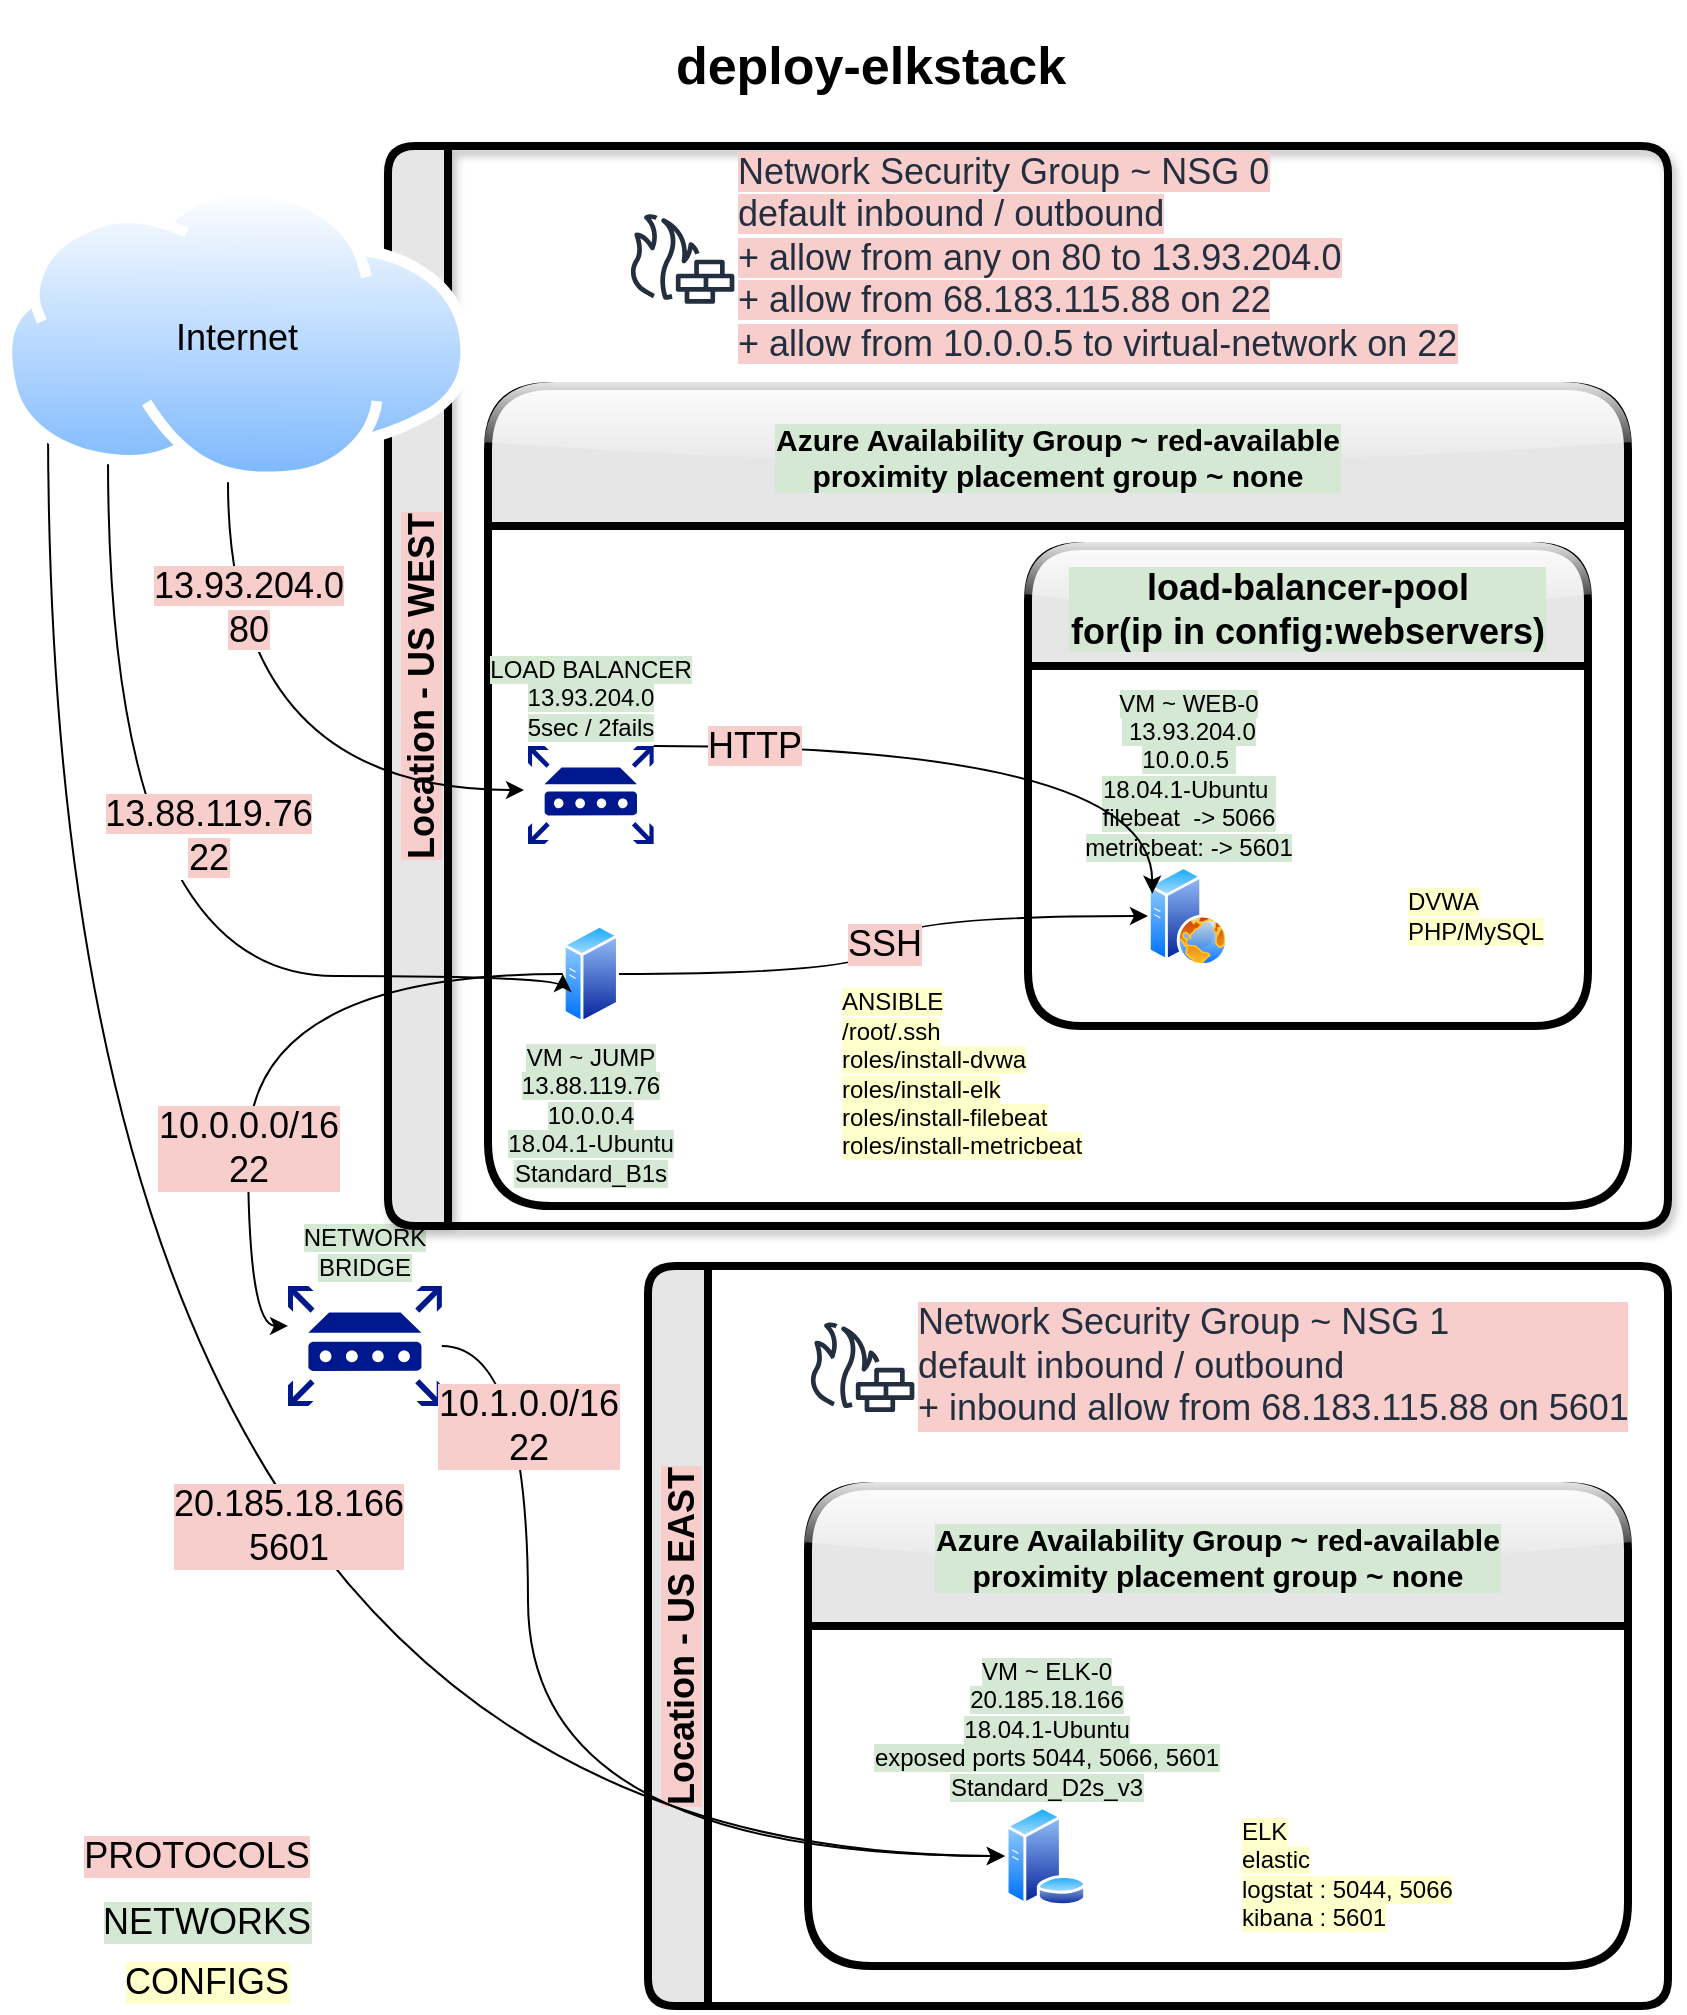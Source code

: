 <mxfile version="15.2.9" type="github">
  <diagram id="9okl2IrPLdP8ZMf2GUG3" name="Page-1">
    <mxGraphModel dx="2023" dy="979" grid="1" gridSize="10" guides="1" tooltips="1" connect="1" arrows="1" fold="1" page="1" pageScale="1" pageWidth="850" pageHeight="1100" math="0" shadow="0">
      <root>
        <mxCell id="0" />
        <mxCell id="1" parent="0" />
        <mxCell id="8RZf7hjbh3fnnqzhATRY-45" value="&lt;span style=&quot;background-color: rgb(213 , 232 , 212)&quot;&gt;NETWORK&lt;br&gt;BRIDGE&lt;/span&gt;" style="sketch=0;aspect=fixed;pointerEvents=1;shadow=0;dashed=0;html=1;strokeColor=none;labelPosition=center;verticalLabelPosition=top;verticalAlign=bottom;align=center;fillColor=#00188D;shape=mxgraph.mscae.enterprise.router" parent="1" vertex="1">
          <mxGeometry x="-700" y="650" width="76.92" height="60" as="geometry" />
        </mxCell>
        <mxCell id="8RZf7hjbh3fnnqzhATRY-50" value="&lt;h1&gt;deploy-elkstack&lt;/h1&gt;" style="text;html=1;align=center;verticalAlign=middle;resizable=0;points=[];autosize=1;strokeColor=none;fillColor=none;fontSize=13;" parent="1" vertex="1">
          <mxGeometry x="-514.02" y="10" width="210" height="60" as="geometry" />
        </mxCell>
        <mxCell id="8RZf7hjbh3fnnqzhATRY-52" value="Location - US WEST" style="swimlane;horizontal=0;labelBackgroundColor=#F8CECC;fontSize=18;strokeWidth=4;fillColor=#E6E6E6;startSize=30;rounded=1;shadow=1;sketch=0;glass=0;" parent="1" vertex="1">
          <mxGeometry x="-650" y="80" width="640" height="540" as="geometry" />
        </mxCell>
        <mxCell id="8RZf7hjbh3fnnqzhATRY-51" value="Azure Availability Group ~ red-available&#xa;proximity placement group ~ none" style="swimlane;labelBackgroundColor=#D5E8D4;fontSize=15;strokeWidth=4;fillColor=#E6E6E6;startSize=70;rounded=1;shadow=0;sketch=0;glass=1;" parent="8RZf7hjbh3fnnqzhATRY-52" vertex="1">
          <mxGeometry x="50" y="120" width="570" height="410" as="geometry">
            <mxRectangle x="130" y="33.63" width="280" height="70" as="alternateBounds" />
          </mxGeometry>
        </mxCell>
        <mxCell id="8RZf7hjbh3fnnqzhATRY-2" value="&lt;span style=&quot;background-color: rgb(213 , 232 , 212)&quot;&gt;LOAD BALANCER&lt;br&gt;13.93.204.0&lt;br&gt;5sec / 2fails&lt;/span&gt;" style="sketch=0;aspect=fixed;pointerEvents=1;shadow=0;dashed=0;html=1;strokeColor=none;labelPosition=center;verticalLabelPosition=top;verticalAlign=bottom;align=center;fillColor=#00188D;shape=mxgraph.mscae.enterprise.router" parent="8RZf7hjbh3fnnqzhATRY-51" vertex="1">
          <mxGeometry x="20.0" y="180" width="62.82" height="49" as="geometry" />
        </mxCell>
        <mxCell id="8RZf7hjbh3fnnqzhATRY-89" value="SSH" style="edgeStyle=orthogonalEdgeStyle;curved=1;rounded=0;orthogonalLoop=1;jettySize=auto;html=1;entryX=0;entryY=0.5;entryDx=0;entryDy=0;labelBackgroundColor=#F8CECC;fontSize=18;" parent="8RZf7hjbh3fnnqzhATRY-51" source="8RZf7hjbh3fnnqzhATRY-10" target="8RZf7hjbh3fnnqzhATRY-3" edge="1">
          <mxGeometry relative="1" as="geometry" />
        </mxCell>
        <mxCell id="8RZf7hjbh3fnnqzhATRY-10" value="&lt;span style=&quot;background-color: rgb(213 , 232 , 212)&quot;&gt;VM ~ JUMP&lt;br&gt;13.88.119.76&lt;br&gt;10.0.0.4&lt;br&gt;18.04.1-Ubuntu&lt;br&gt;Standard_B1s&lt;/span&gt;" style="aspect=fixed;perimeter=ellipsePerimeter;html=1;align=center;shadow=0;dashed=0;spacingTop=3;image;image=img/lib/active_directory/generic_server.svg;labelPosition=center;verticalLabelPosition=bottom;verticalAlign=top;" parent="8RZf7hjbh3fnnqzhATRY-51" vertex="1">
          <mxGeometry x="37.41" y="269" width="28.0" height="50" as="geometry" />
        </mxCell>
        <mxCell id="8RZf7hjbh3fnnqzhATRY-6" value="&lt;div style=&quot;text-align: left&quot;&gt;&lt;span style=&quot;background-color: rgb(255 , 255 , 204)&quot;&gt;ANSIBLE&lt;/span&gt;&lt;/div&gt;&lt;div style=&quot;text-align: left&quot;&gt;&lt;span style=&quot;background-color: rgb(255 , 255 , 204)&quot;&gt;/root/.ssh&lt;/span&gt;&lt;/div&gt;&lt;div style=&quot;text-align: left&quot;&gt;&lt;span style=&quot;background-color: rgb(255 , 255 , 204)&quot;&gt;roles/install-dvwa&lt;/span&gt;&lt;/div&gt;&lt;div style=&quot;text-align: left&quot;&gt;&lt;span style=&quot;background-color: rgb(255 , 255 , 204)&quot;&gt;roles/install-elk&lt;/span&gt;&lt;/div&gt;&lt;div style=&quot;text-align: left&quot;&gt;&lt;span style=&quot;background-color: rgb(255 , 255 , 204)&quot;&gt;roles/install-filebeat&lt;/span&gt;&lt;/div&gt;&lt;div style=&quot;text-align: left&quot;&gt;&lt;span style=&quot;background-color: rgb(255 , 255 , 204)&quot;&gt;roles/install-metricbeat&lt;/span&gt;&lt;/div&gt;" style="shape=image;html=1;verticalAlign=middle;verticalLabelPosition=middle;labelBackgroundColor=#ffffff;imageAspect=0;aspect=fixed;image=https://cdn1.iconfinder.com/data/icons/social-media-2106/24/social_media_social_media_logo_docker-128.png;labelPosition=right;align=left;" parent="8RZf7hjbh3fnnqzhATRY-51" vertex="1">
          <mxGeometry x="107" y="310" width="68" height="68" as="geometry" />
        </mxCell>
        <mxCell id="8RZf7hjbh3fnnqzhATRY-85" value="load-balancer-pool&#xa;for(ip in config:webservers)" style="swimlane;rounded=1;shadow=0;glass=1;labelBackgroundColor=#D5E8D4;sketch=0;fontSize=18;strokeWidth=4;fillColor=#E6E6E6;startSize=60;" parent="8RZf7hjbh3fnnqzhATRY-51" vertex="1">
          <mxGeometry x="270" y="80" width="280" height="240" as="geometry" />
        </mxCell>
        <mxCell id="8RZf7hjbh3fnnqzhATRY-3" value="&lt;span style=&quot;background-color: rgb(213 , 232 , 212)&quot;&gt;VM ~ WEB-0&lt;br&gt;&amp;nbsp;13.93.204.0&lt;br&gt;10.0.0.5&amp;nbsp;&lt;br&gt;18.04.1-Ubuntu&amp;nbsp;&lt;br&gt;filebeat&amp;nbsp; -&amp;gt; 5066&lt;br&gt;metricbeat: -&amp;gt; 5601&lt;/span&gt;" style="aspect=fixed;perimeter=ellipsePerimeter;html=1;align=center;shadow=0;dashed=0;spacingTop=3;image;image=img/lib/active_directory/web_server.svg;labelPosition=center;verticalLabelPosition=top;verticalAlign=bottom;" parent="8RZf7hjbh3fnnqzhATRY-85" vertex="1">
          <mxGeometry x="60.0" y="160" width="40" height="50" as="geometry" />
        </mxCell>
        <mxCell id="8RZf7hjbh3fnnqzhATRY-29" value="&lt;span style=&quot;background-color: rgb(255 , 255 , 204)&quot;&gt;DVWA&lt;br&gt;PHP/MySQL&lt;/span&gt;" style="shape=image;html=1;verticalAlign=middle;verticalLabelPosition=middle;labelBackgroundColor=#ffffff;imageAspect=0;aspect=fixed;image=https://cdn1.iconfinder.com/data/icons/social-media-2106/24/social_media_social_media_logo_docker-128.png;labelPosition=right;align=left;" parent="8RZf7hjbh3fnnqzhATRY-85" vertex="1">
          <mxGeometry x="120.0" y="151" width="68" height="68" as="geometry" />
        </mxCell>
        <mxCell id="8RZf7hjbh3fnnqzhATRY-40" value="&lt;span style=&quot;background-color: rgb(248 , 206 , 204)&quot;&gt;&lt;font style=&quot;font-size: 18px&quot;&gt;HTTP&lt;/font&gt;&lt;/span&gt;" style="edgeStyle=orthogonalEdgeStyle;curved=1;rounded=0;orthogonalLoop=1;jettySize=auto;html=1;entryX=0;entryY=0.25;entryDx=0;entryDy=0;fontSize=18;" parent="8RZf7hjbh3fnnqzhATRY-51" source="8RZf7hjbh3fnnqzhATRY-2" target="8RZf7hjbh3fnnqzhATRY-3" edge="1">
          <mxGeometry x="-0.688" relative="1" as="geometry">
            <Array as="points">
              <mxPoint x="332" y="180" />
            </Array>
            <mxPoint as="offset" />
          </mxGeometry>
        </mxCell>
        <mxCell id="8RZf7hjbh3fnnqzhATRY-9" value="&lt;span style=&quot;background-color: rgb(248 , 206 , 204) ; font-size: 18px&quot;&gt;Network Security Group ~ NSG 0&lt;br&gt;default inbound / outbound&lt;br&gt;+ allow from any on 80 to 13.93.204.0&lt;br&gt;+ allow from 68.183.115.88 on 22&lt;br&gt;+ allow from 10.0.0.5 to virtual-network on 22&lt;br&gt;&lt;/span&gt;" style="sketch=0;outlineConnect=0;fontColor=#232F3E;gradientColor=none;fillColor=#232F3E;strokeColor=none;dashed=0;verticalLabelPosition=middle;verticalAlign=middle;align=left;html=1;fontSize=12;fontStyle=0;aspect=fixed;pointerEvents=1;shape=mxgraph.aws4.generic_firewall;labelPosition=right;" parent="8RZf7hjbh3fnnqzhATRY-52" vertex="1">
          <mxGeometry x="120.0" y="33.63" width="53.48" height="45.25" as="geometry" />
        </mxCell>
        <mxCell id="8RZf7hjbh3fnnqzhATRY-54" value="PROTOCOLS" style="text;html=1;align=center;verticalAlign=middle;resizable=0;points=[];autosize=1;strokeColor=none;fillColor=none;fontSize=18;labelBackgroundColor=#F8CECC;" parent="1" vertex="1">
          <mxGeometry x="-811" y="920" width="130" height="30" as="geometry" />
        </mxCell>
        <mxCell id="8RZf7hjbh3fnnqzhATRY-55" value="NETWORKS" style="text;html=1;align=center;verticalAlign=middle;resizable=0;points=[];autosize=1;strokeColor=none;fillColor=none;fontSize=18;labelBackgroundColor=#D5E8D4;" parent="1" vertex="1">
          <mxGeometry x="-801" y="953.25" width="120" height="30" as="geometry" />
        </mxCell>
        <mxCell id="8RZf7hjbh3fnnqzhATRY-56" value="CONFIGS" style="text;html=1;align=center;verticalAlign=middle;resizable=0;points=[];autosize=1;strokeColor=none;fillColor=none;fontSize=18;labelBackgroundColor=#FFFFCC;" parent="1" vertex="1">
          <mxGeometry x="-791" y="983.25" width="100" height="30" as="geometry" />
        </mxCell>
        <mxCell id="8RZf7hjbh3fnnqzhATRY-58" value="Location - US EAST" style="swimlane;horizontal=0;rounded=1;shadow=0;glass=0;labelBackgroundColor=#F8CECC;sketch=0;fontSize=18;strokeWidth=4;fillColor=#E6E6E6;startSize=30;" parent="1" vertex="1">
          <mxGeometry x="-520" y="640" width="510" height="370" as="geometry" />
        </mxCell>
        <mxCell id="ugEn6Aw3yPXX-bUqDPKo-13" value="&lt;font style=&quot;font-size: 18px&quot;&gt;Network Security Group ~&amp;nbsp;NSG 1&lt;br&gt;default inbound / outbound&lt;br&gt;+ inbound allow from 68.183.115.88 on 5601&lt;/font&gt;" style="sketch=0;outlineConnect=0;fontColor=#232F3E;gradientColor=none;fillColor=#232F3E;strokeColor=none;dashed=0;verticalLabelPosition=middle;verticalAlign=middle;align=left;html=1;fontSize=12;fontStyle=0;aspect=fixed;pointerEvents=1;shape=mxgraph.aws4.generic_firewall;labelPosition=right;labelBackgroundColor=#F8CECC;" parent="8RZf7hjbh3fnnqzhATRY-58" vertex="1">
          <mxGeometry x="80" y="27.75" width="53.48" height="45.25" as="geometry" />
        </mxCell>
        <mxCell id="8RZf7hjbh3fnnqzhATRY-59" value="Azure Availability Group ~ red-available&#xa;proximity placement group ~ none" style="swimlane;labelBackgroundColor=#D5E8D4;fontSize=15;strokeWidth=4;fillColor=#E6E6E6;startSize=70;rounded=1;shadow=0;sketch=0;glass=1;" parent="8RZf7hjbh3fnnqzhATRY-58" vertex="1">
          <mxGeometry x="80" y="110" width="410" height="240" as="geometry">
            <mxRectangle x="130" y="33.63" width="280" height="70" as="alternateBounds" />
          </mxGeometry>
        </mxCell>
        <mxCell id="8RZf7hjbh3fnnqzhATRY-21" value="&lt;span style=&quot;background-color: rgb(213 , 232 , 212)&quot;&gt;VM ~ ELK-0&lt;br&gt;20.185.18.166&lt;br&gt;18.04.1-Ubuntu&lt;br&gt;exposed ports 5044, 5066, 5601&lt;br&gt;Standard_D2s_v3&lt;br&gt;&lt;/span&gt;" style="aspect=fixed;perimeter=ellipsePerimeter;html=1;align=center;shadow=0;dashed=0;spacingTop=3;image;image=img/lib/active_directory/database_server.svg;labelPosition=center;verticalLabelPosition=top;verticalAlign=bottom;" parent="8RZf7hjbh3fnnqzhATRY-59" vertex="1">
          <mxGeometry x="98.43" y="160" width="41" height="50" as="geometry" />
        </mxCell>
        <mxCell id="8RZf7hjbh3fnnqzhATRY-22" value="&lt;span style=&quot;background-color: rgb(255 , 255 , 204)&quot;&gt;ELK&lt;br&gt;elastic&lt;br&gt;logstat : 5044, 5066&lt;br&gt;kibana : 5601&lt;/span&gt;" style="shape=image;html=1;verticalAlign=middle;verticalLabelPosition=middle;labelBackgroundColor=#ffffff;imageAspect=0;aspect=fixed;image=https://cdn1.iconfinder.com/data/icons/social-media-2106/24/social_media_social_media_logo_docker-128.png;align=left;labelPosition=right;" parent="8RZf7hjbh3fnnqzhATRY-59" vertex="1">
          <mxGeometry x="146.98" y="160" width="68" height="68" as="geometry" />
        </mxCell>
        <mxCell id="_GerBc0_md_IA9-ksIjP-3" value="&lt;div style=&quot;font-size: 18px;&quot;&gt;&lt;span style=&quot;background-color: rgb(248, 206, 204); font-size: 18px;&quot;&gt;13.93.204.0&lt;/span&gt;&lt;/div&gt;&lt;div style=&quot;font-size: 18px;&quot;&gt;&lt;span style=&quot;background-color: rgb(248, 206, 204); font-size: 18px;&quot;&gt;80&lt;/span&gt;&lt;/div&gt;" style="edgeStyle=orthogonalEdgeStyle;curved=1;rounded=0;orthogonalLoop=1;jettySize=auto;html=1;entryX=-0.032;entryY=0.449;entryDx=0;entryDy=0;entryPerimeter=0;fontSize=18;" edge="1" parent="1" source="8RZf7hjbh3fnnqzhATRY-67" target="8RZf7hjbh3fnnqzhATRY-2">
          <mxGeometry x="-0.583" y="10" relative="1" as="geometry">
            <Array as="points">
              <mxPoint x="-730" y="402" />
            </Array>
            <mxPoint as="offset" />
          </mxGeometry>
        </mxCell>
        <mxCell id="_GerBc0_md_IA9-ksIjP-4" value="&lt;div&gt;&lt;span style=&quot;background-color: rgb(248 , 206 , 204)&quot;&gt;13.88.119.76&lt;/span&gt;&lt;/div&gt;&lt;div&gt;&lt;span style=&quot;background-color: rgb(248 , 206 , 204)&quot;&gt;22&lt;/span&gt;&lt;/div&gt;" style="edgeStyle=orthogonalEdgeStyle;curved=1;rounded=0;orthogonalLoop=1;jettySize=auto;html=1;entryX=0;entryY=0.5;entryDx=0;entryDy=0;fontSize=18;" edge="1" parent="1" source="8RZf7hjbh3fnnqzhATRY-67" target="8RZf7hjbh3fnnqzhATRY-10">
          <mxGeometry x="-0.225" y="50" relative="1" as="geometry">
            <Array as="points">
              <mxPoint x="-790" y="495" />
            </Array>
            <mxPoint as="offset" />
          </mxGeometry>
        </mxCell>
        <mxCell id="_GerBc0_md_IA9-ksIjP-5" value="&lt;div&gt;20.185.18.166&lt;/div&gt;&lt;div&gt;5601&lt;/div&gt;" style="edgeStyle=orthogonalEdgeStyle;curved=1;rounded=0;orthogonalLoop=1;jettySize=auto;html=1;entryX=0;entryY=0.5;entryDx=0;entryDy=0;fontSize=18;labelBackgroundColor=#F8CECC;" edge="1" parent="1" source="8RZf7hjbh3fnnqzhATRY-67" target="8RZf7hjbh3fnnqzhATRY-21">
          <mxGeometry x="-0.077" y="120" relative="1" as="geometry">
            <Array as="points">
              <mxPoint x="-820" y="935" />
            </Array>
            <mxPoint as="offset" />
          </mxGeometry>
        </mxCell>
        <mxCell id="8RZf7hjbh3fnnqzhATRY-67" value="Internet" style="aspect=fixed;perimeter=ellipsePerimeter;html=1;align=center;shadow=0;dashed=0;spacingTop=3;image;image=img/lib/active_directory/internet_cloud.svg;labelBackgroundColor=none;labelPosition=center;verticalLabelPosition=middle;verticalAlign=middle;fontSize=18;" parent="1" vertex="1">
          <mxGeometry x="-843.49" y="100" width="235.24" height="148.2" as="geometry" />
        </mxCell>
        <mxCell id="8RZf7hjbh3fnnqzhATRY-82" value="10.1.0.0/16&lt;br&gt;22" style="edgeStyle=orthogonalEdgeStyle;curved=1;rounded=0;orthogonalLoop=1;jettySize=auto;html=1;labelBackgroundColor=#F8CECC;fontSize=18;" parent="1" source="8RZf7hjbh3fnnqzhATRY-45" target="8RZf7hjbh3fnnqzhATRY-21" edge="1">
          <mxGeometry x="-0.69" relative="1" as="geometry">
            <mxPoint as="offset" />
            <Array as="points">
              <mxPoint x="-580" y="680" />
              <mxPoint x="-580" y="935" />
            </Array>
          </mxGeometry>
        </mxCell>
        <mxCell id="_GerBc0_md_IA9-ksIjP-8" value="10.0.0.0/16&lt;br&gt;22" style="edgeStyle=orthogonalEdgeStyle;curved=1;rounded=0;orthogonalLoop=1;jettySize=auto;html=1;entryX=0;entryY=0.333;entryDx=0;entryDy=0;labelBackgroundColor=#F8CECC;fontSize=18;exitX=0;exitY=0.5;exitDx=0;exitDy=0;entryPerimeter=0;" edge="1" parent="1" source="8RZf7hjbh3fnnqzhATRY-10" target="8RZf7hjbh3fnnqzhATRY-45">
          <mxGeometry x="0.378" relative="1" as="geometry">
            <mxPoint y="1" as="offset" />
          </mxGeometry>
        </mxCell>
      </root>
    </mxGraphModel>
  </diagram>
</mxfile>
